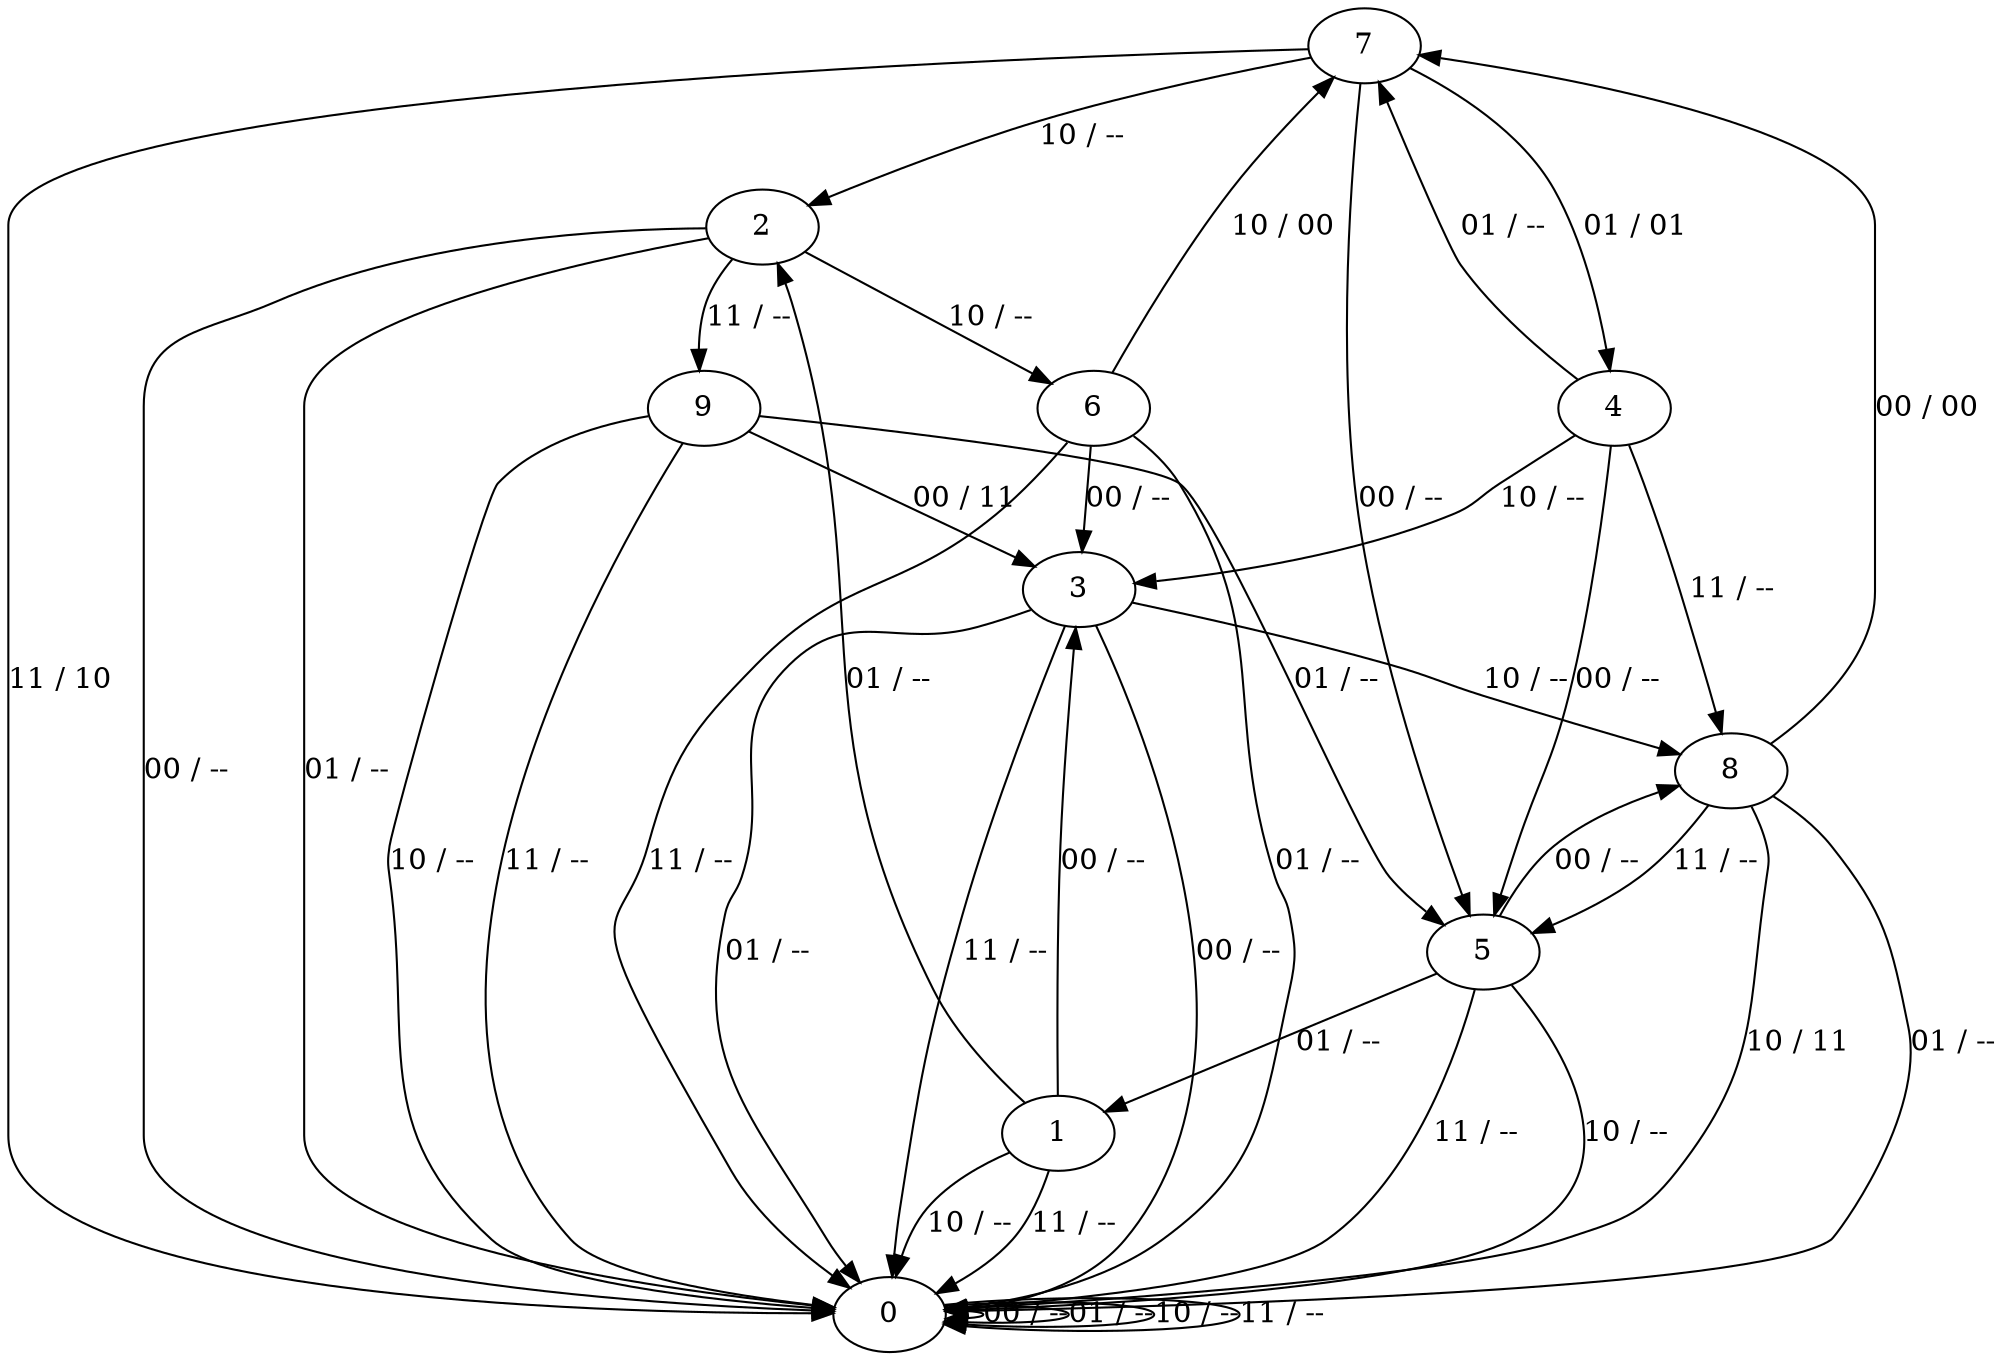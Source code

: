 digraph {
7
0
1
2
3
4
5
6
8
9
7 -> 5 [label="00 / --"]
7 -> 4 [label="01 / 01"]
7 -> 2 [label="10 / --"]
7 -> 0 [label="11 / 10"]
0 -> 0 [label="00 / --"]
0 -> 0 [label="01 / --"]
0 -> 0 [label="10 / --"]
0 -> 0 [label="11 / --"]
1 -> 3 [label="00 / --"]
1 -> 2 [label="01 / --"]
1 -> 0 [label="10 / --"]
1 -> 0 [label="11 / --"]
2 -> 0 [label="00 / --"]
2 -> 0 [label="01 / --"]
2 -> 6 [label="10 / --"]
2 -> 9 [label="11 / --"]
3 -> 0 [label="00 / --"]
3 -> 0 [label="01 / --"]
3 -> 8 [label="10 / --"]
3 -> 0 [label="11 / --"]
4 -> 5 [label="00 / --"]
4 -> 7 [label="01 / --"]
4 -> 3 [label="10 / --"]
4 -> 8 [label="11 / --"]
5 -> 8 [label="00 / --"]
5 -> 1 [label="01 / --"]
5 -> 0 [label="10 / --"]
5 -> 0 [label="11 / --"]
6 -> 3 [label="00 / --"]
6 -> 0 [label="01 / --"]
6 -> 7 [label="10 / 00"]
6 -> 0 [label="11 / --"]
8 -> 7 [label="00 / 00"]
8 -> 0 [label="01 / --"]
8 -> 0 [label="10 / 11"]
8 -> 5 [label="11 / --"]
9 -> 3 [label="00 / 11"]
9 -> 5 [label="01 / --"]
9 -> 0 [label="10 / --"]
9 -> 0 [label="11 / --"]
}
